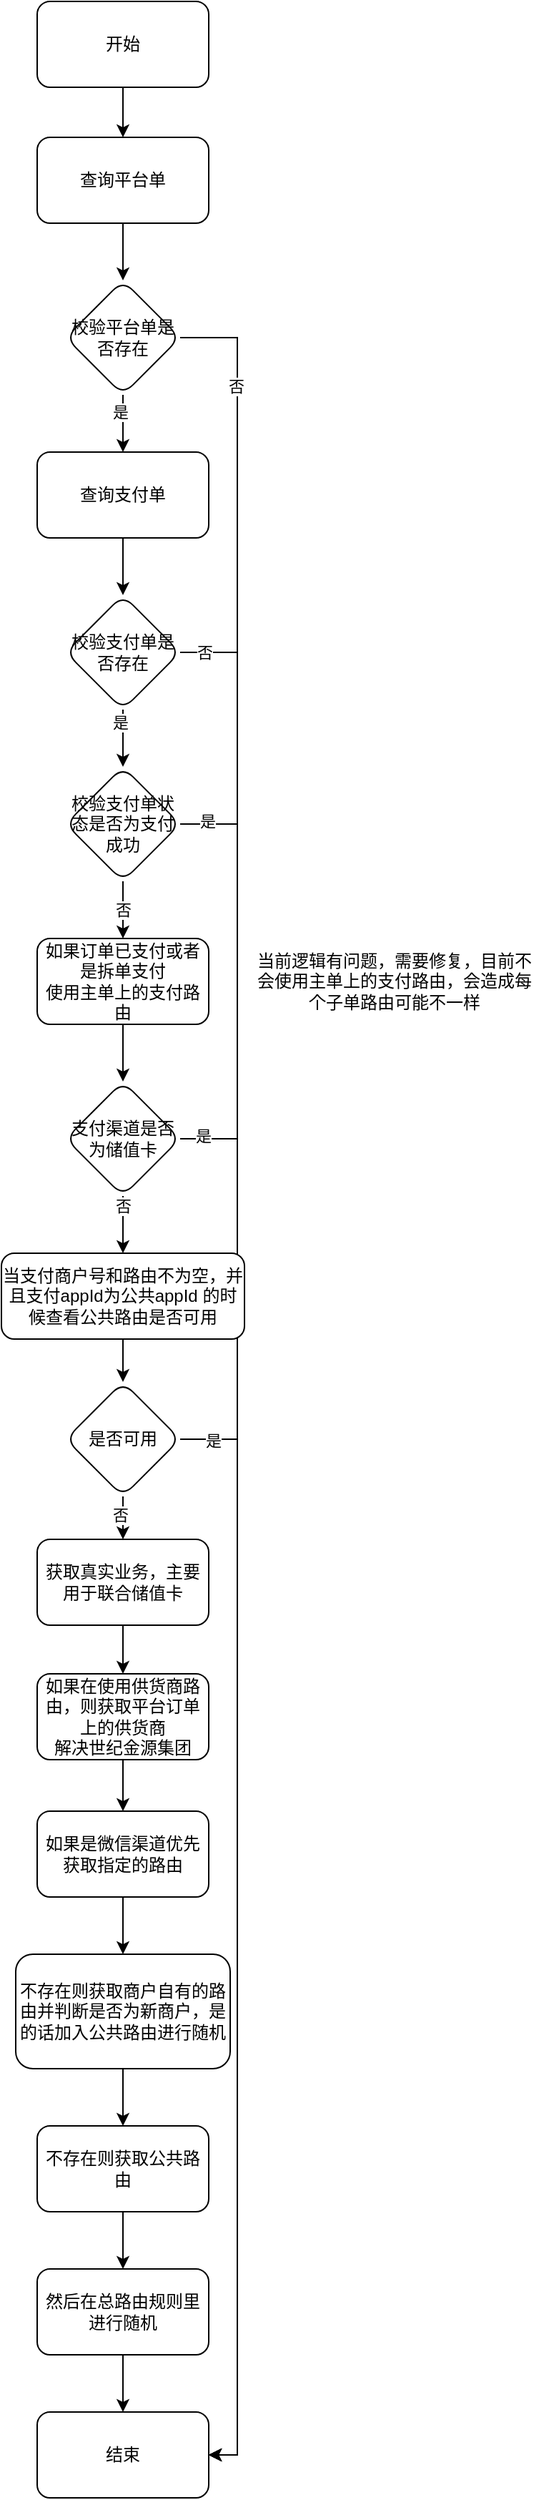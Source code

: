 <mxfile version="24.4.13" type="github">
  <diagram id="C5RBs43oDa-KdzZeNtuy" name="Page-1">
    <mxGraphModel dx="1146" dy="616" grid="1" gridSize="10" guides="1" tooltips="1" connect="1" arrows="1" fold="1" page="1" pageScale="1" pageWidth="827" pageHeight="1169" math="0" shadow="0">
      <root>
        <mxCell id="WIyWlLk6GJQsqaUBKTNV-0" />
        <mxCell id="WIyWlLk6GJQsqaUBKTNV-1" parent="WIyWlLk6GJQsqaUBKTNV-0" />
        <mxCell id="j1xwne1TtUJr2UDmbcfq-16" style="edgeStyle=orthogonalEdgeStyle;rounded=0;orthogonalLoop=1;jettySize=auto;html=1;exitX=0.5;exitY=1;exitDx=0;exitDy=0;entryX=0.5;entryY=0;entryDx=0;entryDy=0;" edge="1" parent="WIyWlLk6GJQsqaUBKTNV-1" source="j1xwne1TtUJr2UDmbcfq-14" target="j1xwne1TtUJr2UDmbcfq-15">
          <mxGeometry relative="1" as="geometry" />
        </mxCell>
        <mxCell id="j1xwne1TtUJr2UDmbcfq-14" value="开始" style="rounded=1;whiteSpace=wrap;html=1;" vertex="1" parent="WIyWlLk6GJQsqaUBKTNV-1">
          <mxGeometry x="330" y="585" width="120" height="60" as="geometry" />
        </mxCell>
        <mxCell id="j1xwne1TtUJr2UDmbcfq-18" value="" style="edgeStyle=orthogonalEdgeStyle;rounded=0;orthogonalLoop=1;jettySize=auto;html=1;" edge="1" parent="WIyWlLk6GJQsqaUBKTNV-1" source="j1xwne1TtUJr2UDmbcfq-15" target="j1xwne1TtUJr2UDmbcfq-17">
          <mxGeometry relative="1" as="geometry" />
        </mxCell>
        <mxCell id="j1xwne1TtUJr2UDmbcfq-15" value="查询平台单" style="rounded=1;whiteSpace=wrap;html=1;" vertex="1" parent="WIyWlLk6GJQsqaUBKTNV-1">
          <mxGeometry x="330" y="680" width="120" height="60" as="geometry" />
        </mxCell>
        <mxCell id="j1xwne1TtUJr2UDmbcfq-20" value="" style="edgeStyle=orthogonalEdgeStyle;rounded=0;orthogonalLoop=1;jettySize=auto;html=1;" edge="1" parent="WIyWlLk6GJQsqaUBKTNV-1" source="j1xwne1TtUJr2UDmbcfq-17" target="j1xwne1TtUJr2UDmbcfq-19">
          <mxGeometry relative="1" as="geometry" />
        </mxCell>
        <mxCell id="j1xwne1TtUJr2UDmbcfq-50" value="是" style="edgeLabel;html=1;align=center;verticalAlign=middle;resizable=0;points=[];" vertex="1" connectable="0" parent="j1xwne1TtUJr2UDmbcfq-20">
          <mxGeometry x="-0.4" y="-2" relative="1" as="geometry">
            <mxPoint as="offset" />
          </mxGeometry>
        </mxCell>
        <mxCell id="j1xwne1TtUJr2UDmbcfq-48" style="edgeStyle=orthogonalEdgeStyle;rounded=0;orthogonalLoop=1;jettySize=auto;html=1;exitX=1;exitY=0.5;exitDx=0;exitDy=0;entryX=1;entryY=0.5;entryDx=0;entryDy=0;" edge="1" parent="WIyWlLk6GJQsqaUBKTNV-1" source="j1xwne1TtUJr2UDmbcfq-17" target="j1xwne1TtUJr2UDmbcfq-46">
          <mxGeometry relative="1" as="geometry">
            <mxPoint x="660" y="820" as="sourcePoint" />
            <mxPoint x="680" y="2300" as="targetPoint" />
          </mxGeometry>
        </mxCell>
        <mxCell id="j1xwne1TtUJr2UDmbcfq-49" value="否" style="edgeLabel;html=1;align=center;verticalAlign=middle;resizable=0;points=[];" vertex="1" connectable="0" parent="j1xwne1TtUJr2UDmbcfq-48">
          <mxGeometry x="-0.904" y="-1" relative="1" as="geometry">
            <mxPoint as="offset" />
          </mxGeometry>
        </mxCell>
        <mxCell id="j1xwne1TtUJr2UDmbcfq-17" value="校验平台单是否存在" style="rhombus;whiteSpace=wrap;html=1;rounded=1;" vertex="1" parent="WIyWlLk6GJQsqaUBKTNV-1">
          <mxGeometry x="350" y="780" width="80" height="80" as="geometry" />
        </mxCell>
        <mxCell id="j1xwne1TtUJr2UDmbcfq-22" value="" style="edgeStyle=orthogonalEdgeStyle;rounded=0;orthogonalLoop=1;jettySize=auto;html=1;" edge="1" parent="WIyWlLk6GJQsqaUBKTNV-1" source="j1xwne1TtUJr2UDmbcfq-19" target="j1xwne1TtUJr2UDmbcfq-21">
          <mxGeometry relative="1" as="geometry" />
        </mxCell>
        <mxCell id="j1xwne1TtUJr2UDmbcfq-19" value="查询支付单" style="whiteSpace=wrap;html=1;rounded=1;" vertex="1" parent="WIyWlLk6GJQsqaUBKTNV-1">
          <mxGeometry x="330" y="900" width="120" height="60" as="geometry" />
        </mxCell>
        <mxCell id="j1xwne1TtUJr2UDmbcfq-24" value="" style="edgeStyle=orthogonalEdgeStyle;rounded=0;orthogonalLoop=1;jettySize=auto;html=1;" edge="1" parent="WIyWlLk6GJQsqaUBKTNV-1" source="j1xwne1TtUJr2UDmbcfq-21" target="j1xwne1TtUJr2UDmbcfq-23">
          <mxGeometry relative="1" as="geometry" />
        </mxCell>
        <mxCell id="j1xwne1TtUJr2UDmbcfq-53" value="是" style="edgeLabel;html=1;align=center;verticalAlign=middle;resizable=0;points=[];" vertex="1" connectable="0" parent="j1xwne1TtUJr2UDmbcfq-24">
          <mxGeometry x="-0.55" y="-2" relative="1" as="geometry">
            <mxPoint as="offset" />
          </mxGeometry>
        </mxCell>
        <mxCell id="j1xwne1TtUJr2UDmbcfq-51" style="edgeStyle=orthogonalEdgeStyle;rounded=0;orthogonalLoop=1;jettySize=auto;html=1;exitX=1;exitY=0.5;exitDx=0;exitDy=0;entryX=1;entryY=0.5;entryDx=0;entryDy=0;" edge="1" parent="WIyWlLk6GJQsqaUBKTNV-1" source="j1xwne1TtUJr2UDmbcfq-21" target="j1xwne1TtUJr2UDmbcfq-46">
          <mxGeometry relative="1" as="geometry" />
        </mxCell>
        <mxCell id="j1xwne1TtUJr2UDmbcfq-52" value="否" style="edgeLabel;html=1;align=center;verticalAlign=middle;resizable=0;points=[];" vertex="1" connectable="0" parent="j1xwne1TtUJr2UDmbcfq-51">
          <mxGeometry x="-0.974" relative="1" as="geometry">
            <mxPoint as="offset" />
          </mxGeometry>
        </mxCell>
        <mxCell id="j1xwne1TtUJr2UDmbcfq-21" value="校验支付单是否存在" style="rhombus;whiteSpace=wrap;html=1;rounded=1;" vertex="1" parent="WIyWlLk6GJQsqaUBKTNV-1">
          <mxGeometry x="350" y="1000" width="80" height="80" as="geometry" />
        </mxCell>
        <mxCell id="j1xwne1TtUJr2UDmbcfq-26" value="否" style="edgeStyle=orthogonalEdgeStyle;rounded=0;orthogonalLoop=1;jettySize=auto;html=1;" edge="1" parent="WIyWlLk6GJQsqaUBKTNV-1" source="j1xwne1TtUJr2UDmbcfq-23" target="j1xwne1TtUJr2UDmbcfq-25">
          <mxGeometry relative="1" as="geometry" />
        </mxCell>
        <mxCell id="j1xwne1TtUJr2UDmbcfq-54" style="edgeStyle=orthogonalEdgeStyle;rounded=0;orthogonalLoop=1;jettySize=auto;html=1;exitX=1;exitY=0.5;exitDx=0;exitDy=0;entryX=1;entryY=0.5;entryDx=0;entryDy=0;" edge="1" parent="WIyWlLk6GJQsqaUBKTNV-1" source="j1xwne1TtUJr2UDmbcfq-23" target="j1xwne1TtUJr2UDmbcfq-46">
          <mxGeometry relative="1" as="geometry" />
        </mxCell>
        <mxCell id="j1xwne1TtUJr2UDmbcfq-55" value="是" style="edgeLabel;html=1;align=center;verticalAlign=middle;resizable=0;points=[];" vertex="1" connectable="0" parent="j1xwne1TtUJr2UDmbcfq-54">
          <mxGeometry x="-0.968" y="2" relative="1" as="geometry">
            <mxPoint as="offset" />
          </mxGeometry>
        </mxCell>
        <mxCell id="j1xwne1TtUJr2UDmbcfq-23" value="校验支付单状态是否为支付成功" style="rhombus;whiteSpace=wrap;html=1;rounded=1;" vertex="1" parent="WIyWlLk6GJQsqaUBKTNV-1">
          <mxGeometry x="350" y="1120" width="80" height="80" as="geometry" />
        </mxCell>
        <mxCell id="j1xwne1TtUJr2UDmbcfq-29" value="" style="edgeStyle=orthogonalEdgeStyle;rounded=0;orthogonalLoop=1;jettySize=auto;html=1;" edge="1" parent="WIyWlLk6GJQsqaUBKTNV-1" source="j1xwne1TtUJr2UDmbcfq-25" target="j1xwne1TtUJr2UDmbcfq-28">
          <mxGeometry relative="1" as="geometry" />
        </mxCell>
        <mxCell id="j1xwne1TtUJr2UDmbcfq-25" value="如果订单已支付或者是拆单支付&lt;br&gt;使用主单上的支付路由" style="whiteSpace=wrap;html=1;rounded=1;" vertex="1" parent="WIyWlLk6GJQsqaUBKTNV-1">
          <mxGeometry x="330" y="1240" width="120" height="60" as="geometry" />
        </mxCell>
        <mxCell id="j1xwne1TtUJr2UDmbcfq-27" value="当前逻辑有问题，需要修复，目前不会使用主单上的支付路由，会造成每个子单路由可能不一样" style="text;html=1;align=center;verticalAlign=middle;whiteSpace=wrap;rounded=0;" vertex="1" parent="WIyWlLk6GJQsqaUBKTNV-1">
          <mxGeometry x="480" y="1205" width="200" height="130" as="geometry" />
        </mxCell>
        <mxCell id="j1xwne1TtUJr2UDmbcfq-31" value="" style="edgeStyle=orthogonalEdgeStyle;rounded=0;orthogonalLoop=1;jettySize=auto;html=1;" edge="1" parent="WIyWlLk6GJQsqaUBKTNV-1" source="j1xwne1TtUJr2UDmbcfq-28" target="j1xwne1TtUJr2UDmbcfq-30">
          <mxGeometry relative="1" as="geometry" />
        </mxCell>
        <mxCell id="j1xwne1TtUJr2UDmbcfq-58" value="否" style="edgeLabel;html=1;align=center;verticalAlign=middle;resizable=0;points=[];" vertex="1" connectable="0" parent="j1xwne1TtUJr2UDmbcfq-31">
          <mxGeometry x="-0.65" relative="1" as="geometry">
            <mxPoint as="offset" />
          </mxGeometry>
        </mxCell>
        <mxCell id="j1xwne1TtUJr2UDmbcfq-56" style="edgeStyle=orthogonalEdgeStyle;rounded=0;orthogonalLoop=1;jettySize=auto;html=1;exitX=1;exitY=0.5;exitDx=0;exitDy=0;entryX=1;entryY=0.5;entryDx=0;entryDy=0;" edge="1" parent="WIyWlLk6GJQsqaUBKTNV-1" source="j1xwne1TtUJr2UDmbcfq-28" target="j1xwne1TtUJr2UDmbcfq-46">
          <mxGeometry relative="1" as="geometry" />
        </mxCell>
        <mxCell id="j1xwne1TtUJr2UDmbcfq-57" value="是" style="edgeLabel;html=1;align=center;verticalAlign=middle;resizable=0;points=[];" vertex="1" connectable="0" parent="j1xwne1TtUJr2UDmbcfq-56">
          <mxGeometry x="-0.967" y="2" relative="1" as="geometry">
            <mxPoint as="offset" />
          </mxGeometry>
        </mxCell>
        <mxCell id="j1xwne1TtUJr2UDmbcfq-28" value="支付渠道是否为储值卡" style="rhombus;whiteSpace=wrap;html=1;rounded=1;" vertex="1" parent="WIyWlLk6GJQsqaUBKTNV-1">
          <mxGeometry x="350" y="1340" width="80" height="80" as="geometry" />
        </mxCell>
        <mxCell id="j1xwne1TtUJr2UDmbcfq-33" value="" style="edgeStyle=orthogonalEdgeStyle;rounded=0;orthogonalLoop=1;jettySize=auto;html=1;" edge="1" parent="WIyWlLk6GJQsqaUBKTNV-1" source="j1xwne1TtUJr2UDmbcfq-30" target="j1xwne1TtUJr2UDmbcfq-32">
          <mxGeometry relative="1" as="geometry" />
        </mxCell>
        <mxCell id="j1xwne1TtUJr2UDmbcfq-30" value="当支付商户号和路由不为空，并且支付appId为公共appId 的时候查看公共路由是否可用" style="whiteSpace=wrap;html=1;rounded=1;" vertex="1" parent="WIyWlLk6GJQsqaUBKTNV-1">
          <mxGeometry x="305" y="1460" width="170" height="60" as="geometry" />
        </mxCell>
        <mxCell id="j1xwne1TtUJr2UDmbcfq-35" value="" style="edgeStyle=orthogonalEdgeStyle;rounded=0;orthogonalLoop=1;jettySize=auto;html=1;" edge="1" parent="WIyWlLk6GJQsqaUBKTNV-1" source="j1xwne1TtUJr2UDmbcfq-32" target="j1xwne1TtUJr2UDmbcfq-34">
          <mxGeometry relative="1" as="geometry" />
        </mxCell>
        <mxCell id="j1xwne1TtUJr2UDmbcfq-61" value="否" style="edgeLabel;html=1;align=center;verticalAlign=middle;resizable=0;points=[];" vertex="1" connectable="0" parent="j1xwne1TtUJr2UDmbcfq-35">
          <mxGeometry x="0.32" y="-2" relative="1" as="geometry">
            <mxPoint as="offset" />
          </mxGeometry>
        </mxCell>
        <mxCell id="j1xwne1TtUJr2UDmbcfq-59" style="edgeStyle=orthogonalEdgeStyle;rounded=0;orthogonalLoop=1;jettySize=auto;html=1;exitX=1;exitY=0.5;exitDx=0;exitDy=0;entryX=1;entryY=0.5;entryDx=0;entryDy=0;" edge="1" parent="WIyWlLk6GJQsqaUBKTNV-1" source="j1xwne1TtUJr2UDmbcfq-32" target="j1xwne1TtUJr2UDmbcfq-46">
          <mxGeometry relative="1" as="geometry" />
        </mxCell>
        <mxCell id="j1xwne1TtUJr2UDmbcfq-60" value="是" style="edgeLabel;html=1;align=center;verticalAlign=middle;resizable=0;points=[];" vertex="1" connectable="0" parent="j1xwne1TtUJr2UDmbcfq-59">
          <mxGeometry x="-0.94" y="-1" relative="1" as="geometry">
            <mxPoint as="offset" />
          </mxGeometry>
        </mxCell>
        <mxCell id="j1xwne1TtUJr2UDmbcfq-32" value="是否可用" style="rhombus;whiteSpace=wrap;html=1;rounded=1;" vertex="1" parent="WIyWlLk6GJQsqaUBKTNV-1">
          <mxGeometry x="350" y="1550" width="80" height="80" as="geometry" />
        </mxCell>
        <mxCell id="j1xwne1TtUJr2UDmbcfq-37" value="" style="edgeStyle=orthogonalEdgeStyle;rounded=0;orthogonalLoop=1;jettySize=auto;html=1;" edge="1" parent="WIyWlLk6GJQsqaUBKTNV-1" source="j1xwne1TtUJr2UDmbcfq-34" target="j1xwne1TtUJr2UDmbcfq-36">
          <mxGeometry relative="1" as="geometry" />
        </mxCell>
        <mxCell id="j1xwne1TtUJr2UDmbcfq-34" value="获取真实业务，主要用于联合储值卡" style="whiteSpace=wrap;html=1;rounded=1;" vertex="1" parent="WIyWlLk6GJQsqaUBKTNV-1">
          <mxGeometry x="330" y="1660" width="120" height="60" as="geometry" />
        </mxCell>
        <mxCell id="j1xwne1TtUJr2UDmbcfq-39" value="" style="edgeStyle=orthogonalEdgeStyle;rounded=0;orthogonalLoop=1;jettySize=auto;html=1;" edge="1" parent="WIyWlLk6GJQsqaUBKTNV-1" source="j1xwne1TtUJr2UDmbcfq-36" target="j1xwne1TtUJr2UDmbcfq-38">
          <mxGeometry relative="1" as="geometry" />
        </mxCell>
        <mxCell id="j1xwne1TtUJr2UDmbcfq-36" value="如果在使用供货商路由，则获取平台订单上的供货商&lt;div&gt;解决世纪金源集团&lt;/div&gt;" style="whiteSpace=wrap;html=1;rounded=1;" vertex="1" parent="WIyWlLk6GJQsqaUBKTNV-1">
          <mxGeometry x="330" y="1754" width="120" height="60" as="geometry" />
        </mxCell>
        <mxCell id="j1xwne1TtUJr2UDmbcfq-41" value="" style="edgeStyle=orthogonalEdgeStyle;rounded=0;orthogonalLoop=1;jettySize=auto;html=1;" edge="1" parent="WIyWlLk6GJQsqaUBKTNV-1" source="j1xwne1TtUJr2UDmbcfq-38" target="j1xwne1TtUJr2UDmbcfq-40">
          <mxGeometry relative="1" as="geometry" />
        </mxCell>
        <mxCell id="j1xwne1TtUJr2UDmbcfq-38" value="如果是微信渠道优先获取指定的路由" style="whiteSpace=wrap;html=1;rounded=1;" vertex="1" parent="WIyWlLk6GJQsqaUBKTNV-1">
          <mxGeometry x="330" y="1850" width="120" height="60" as="geometry" />
        </mxCell>
        <mxCell id="j1xwne1TtUJr2UDmbcfq-43" value="" style="edgeStyle=orthogonalEdgeStyle;rounded=0;orthogonalLoop=1;jettySize=auto;html=1;" edge="1" parent="WIyWlLk6GJQsqaUBKTNV-1" source="j1xwne1TtUJr2UDmbcfq-40" target="j1xwne1TtUJr2UDmbcfq-42">
          <mxGeometry relative="1" as="geometry" />
        </mxCell>
        <mxCell id="j1xwne1TtUJr2UDmbcfq-40" value="不存在则获取商户自有的路由并判断是否为新商户，是的话加入公共路由进行随机" style="whiteSpace=wrap;html=1;rounded=1;" vertex="1" parent="WIyWlLk6GJQsqaUBKTNV-1">
          <mxGeometry x="315" y="1950" width="150" height="80" as="geometry" />
        </mxCell>
        <mxCell id="j1xwne1TtUJr2UDmbcfq-45" value="" style="edgeStyle=orthogonalEdgeStyle;rounded=0;orthogonalLoop=1;jettySize=auto;html=1;" edge="1" parent="WIyWlLk6GJQsqaUBKTNV-1" source="j1xwne1TtUJr2UDmbcfq-42" target="j1xwne1TtUJr2UDmbcfq-44">
          <mxGeometry relative="1" as="geometry" />
        </mxCell>
        <mxCell id="j1xwne1TtUJr2UDmbcfq-42" value="不存在则获取公共路由" style="whiteSpace=wrap;html=1;rounded=1;" vertex="1" parent="WIyWlLk6GJQsqaUBKTNV-1">
          <mxGeometry x="330" y="2070" width="120" height="60" as="geometry" />
        </mxCell>
        <mxCell id="j1xwne1TtUJr2UDmbcfq-47" value="" style="edgeStyle=orthogonalEdgeStyle;rounded=0;orthogonalLoop=1;jettySize=auto;html=1;" edge="1" parent="WIyWlLk6GJQsqaUBKTNV-1" source="j1xwne1TtUJr2UDmbcfq-44" target="j1xwne1TtUJr2UDmbcfq-46">
          <mxGeometry relative="1" as="geometry" />
        </mxCell>
        <mxCell id="j1xwne1TtUJr2UDmbcfq-44" value="然后在总路由规则里进行随机" style="whiteSpace=wrap;html=1;rounded=1;" vertex="1" parent="WIyWlLk6GJQsqaUBKTNV-1">
          <mxGeometry x="330" y="2170" width="120" height="60" as="geometry" />
        </mxCell>
        <mxCell id="j1xwne1TtUJr2UDmbcfq-46" value="结束" style="whiteSpace=wrap;html=1;rounded=1;" vertex="1" parent="WIyWlLk6GJQsqaUBKTNV-1">
          <mxGeometry x="330" y="2270" width="120" height="60" as="geometry" />
        </mxCell>
      </root>
    </mxGraphModel>
  </diagram>
</mxfile>
